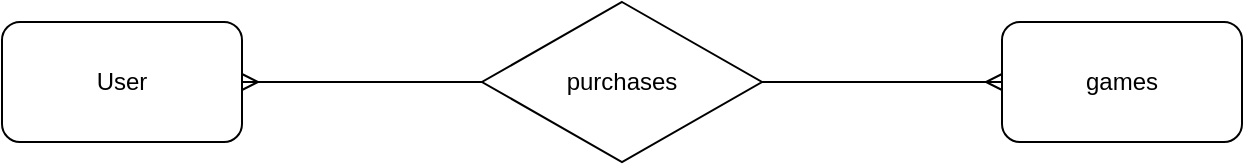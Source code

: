 <mxfile version="15.7.3" type="device" pages="2"><diagram id="tiFy_xkwYs7ltw781K4D" name="Page-1"><mxGraphModel dx="1422" dy="857" grid="1" gridSize="10" guides="1" tooltips="1" connect="1" arrows="1" fold="1" page="1" pageScale="1" pageWidth="827" pageHeight="1169" math="0" shadow="0"><root><mxCell id="0"/><mxCell id="1" parent="0"/><mxCell id="f8VVGda9V9JfTBERtkys-1" value="User" style="rounded=1;whiteSpace=wrap;html=1;" vertex="1" parent="1"><mxGeometry x="80" y="370" width="120" height="60" as="geometry"/></mxCell><mxCell id="f8VVGda9V9JfTBERtkys-2" value="purchases" style="rhombus;whiteSpace=wrap;html=1;" vertex="1" parent="1"><mxGeometry x="320" y="360" width="140" height="80" as="geometry"/></mxCell><mxCell id="f8VVGda9V9JfTBERtkys-4" value="games" style="rounded=1;whiteSpace=wrap;html=1;" vertex="1" parent="1"><mxGeometry x="580" y="370" width="120" height="60" as="geometry"/></mxCell><mxCell id="f8VVGda9V9JfTBERtkys-5" value="" style="endArrow=none;html=1;rounded=0;entryX=1;entryY=0.5;entryDx=0;entryDy=0;exitX=0;exitY=0.5;exitDx=0;exitDy=0;endFill=0;startArrow=ERmany;startFill=0;" edge="1" parent="1" source="f8VVGda9V9JfTBERtkys-4" target="f8VVGda9V9JfTBERtkys-2"><mxGeometry width="50" height="50" relative="1" as="geometry"><mxPoint x="390" y="460" as="sourcePoint"/><mxPoint x="440" y="410" as="targetPoint"/></mxGeometry></mxCell><mxCell id="f8VVGda9V9JfTBERtkys-6" value="" style="endArrow=none;html=1;rounded=0;entryX=0;entryY=0.5;entryDx=0;entryDy=0;exitX=1;exitY=0.5;exitDx=0;exitDy=0;startArrow=ERmany;startFill=0;" edge="1" parent="1" source="f8VVGda9V9JfTBERtkys-1" target="f8VVGda9V9JfTBERtkys-2"><mxGeometry width="50" height="50" relative="1" as="geometry"><mxPoint x="390" y="460" as="sourcePoint"/><mxPoint x="440" y="410" as="targetPoint"/></mxGeometry></mxCell></root></mxGraphModel></diagram><diagram id="5TSz0t7YdxNNNm9iHHCS" name="Page-2"><mxGraphModel dx="1469" dy="857" grid="1" gridSize="10" guides="1" tooltips="1" connect="1" arrows="1" fold="1" page="1" pageScale="1" pageWidth="827" pageHeight="1169" math="0" shadow="0"><root><mxCell id="9Cg8tg2q8edbaArrH_cd-0"/><mxCell id="9Cg8tg2q8edbaArrH_cd-1" parent="9Cg8tg2q8edbaArrH_cd-0"/><mxCell id="9Cg8tg2q8edbaArrH_cd-7" value="game" style="shape=table;startSize=30;container=1;collapsible=0;childLayout=tableLayout;fixedRows=1;rowLines=0;fontStyle=1;align=center;pointerEvents=1;" vertex="1" parent="9Cg8tg2q8edbaArrH_cd-1"><mxGeometry x="300" y="320" width="180" height="300" as="geometry"/></mxCell><mxCell id="9Cg8tg2q8edbaArrH_cd-8" value="" style="shape=partialRectangle;html=1;whiteSpace=wrap;collapsible=0;dropTarget=0;pointerEvents=1;fillColor=none;top=0;left=0;bottom=1;right=0;points=[[0,0.5],[1,0.5]];portConstraint=eastwest;align=left;" vertex="1" parent="9Cg8tg2q8edbaArrH_cd-7"><mxGeometry y="30" width="180" height="30" as="geometry"/></mxCell><mxCell id="9Cg8tg2q8edbaArrH_cd-9" value="PK" style="shape=partialRectangle;html=1;whiteSpace=wrap;connectable=0;fillColor=none;top=0;left=0;bottom=0;right=0;overflow=hidden;pointerEvents=1;align=left;" vertex="1" parent="9Cg8tg2q8edbaArrH_cd-8"><mxGeometry width="40" height="30" as="geometry"><mxRectangle width="40" height="30" as="alternateBounds"/></mxGeometry></mxCell><mxCell id="9Cg8tg2q8edbaArrH_cd-10" value="id&lt;span style=&quot;white-space: pre&quot;&gt;&#9;&lt;/span&gt;&lt;span style=&quot;white-space: pre&quot;&gt;&#9;&lt;/span&gt;&lt;span style=&quot;white-space: pre&quot;&gt;&#9;&lt;/span&gt;&lt;span style=&quot;white-space: pre&quot;&gt;&#9;&lt;/span&gt;&lt;span style=&quot;white-space: pre&quot;&gt;&#9;&lt;/span&gt;&lt;span style=&quot;white-space: pre&quot;&gt;&#9;&lt;/span&gt;&lt;span style=&quot;white-space: pre&quot;&gt;&#9;&lt;/span&gt;" style="shape=partialRectangle;html=1;whiteSpace=wrap;connectable=0;fillColor=none;top=0;left=0;bottom=0;right=0;align=left;spacingLeft=6;overflow=hidden;pointerEvents=1;" vertex="1" parent="9Cg8tg2q8edbaArrH_cd-8"><mxGeometry x="40" width="140" height="30" as="geometry"><mxRectangle width="140" height="30" as="alternateBounds"/></mxGeometry></mxCell><mxCell id="9Cg8tg2q8edbaArrH_cd-11" value="" style="shape=partialRectangle;html=1;whiteSpace=wrap;collapsible=0;dropTarget=0;pointerEvents=1;fillColor=none;top=0;left=0;bottom=0;right=0;points=[[0,0.5],[1,0.5]];portConstraint=eastwest;align=left;" vertex="1" parent="9Cg8tg2q8edbaArrH_cd-7"><mxGeometry y="60" width="180" height="30" as="geometry"/></mxCell><mxCell id="9Cg8tg2q8edbaArrH_cd-12" value="" style="shape=partialRectangle;html=1;whiteSpace=wrap;connectable=0;fillColor=none;top=0;left=0;bottom=0;right=0;overflow=hidden;pointerEvents=1;align=left;" vertex="1" parent="9Cg8tg2q8edbaArrH_cd-11"><mxGeometry width="40" height="30" as="geometry"><mxRectangle width="40" height="30" as="alternateBounds"/></mxGeometry></mxCell><mxCell id="9Cg8tg2q8edbaArrH_cd-13" value="title" style="shape=partialRectangle;html=1;whiteSpace=wrap;connectable=0;fillColor=none;top=0;left=0;bottom=0;right=0;align=left;spacingLeft=6;overflow=hidden;pointerEvents=1;" vertex="1" parent="9Cg8tg2q8edbaArrH_cd-11"><mxGeometry x="40" width="140" height="30" as="geometry"><mxRectangle width="140" height="30" as="alternateBounds"/></mxGeometry></mxCell><mxCell id="9Cg8tg2q8edbaArrH_cd-14" value="" style="shape=partialRectangle;html=1;whiteSpace=wrap;collapsible=0;dropTarget=0;pointerEvents=1;fillColor=none;top=0;left=0;bottom=0;right=0;points=[[0,0.5],[1,0.5]];portConstraint=eastwest;align=left;" vertex="1" parent="9Cg8tg2q8edbaArrH_cd-7"><mxGeometry y="90" width="180" height="30" as="geometry"/></mxCell><mxCell id="9Cg8tg2q8edbaArrH_cd-15" value="" style="shape=partialRectangle;html=1;whiteSpace=wrap;connectable=0;fillColor=none;top=0;left=0;bottom=0;right=0;overflow=hidden;pointerEvents=1;align=left;" vertex="1" parent="9Cg8tg2q8edbaArrH_cd-14"><mxGeometry width="40" height="30" as="geometry"><mxRectangle width="40" height="30" as="alternateBounds"/></mxGeometry></mxCell><mxCell id="9Cg8tg2q8edbaArrH_cd-16" value="our_price" style="shape=partialRectangle;html=1;whiteSpace=wrap;connectable=0;fillColor=none;top=0;left=0;bottom=0;right=0;align=left;spacingLeft=6;overflow=hidden;pointerEvents=1;" vertex="1" parent="9Cg8tg2q8edbaArrH_cd-14"><mxGeometry x="40" width="140" height="30" as="geometry"><mxRectangle width="140" height="30" as="alternateBounds"/></mxGeometry></mxCell><mxCell id="9Cg8tg2q8edbaArrH_cd-19" style="shape=partialRectangle;html=1;whiteSpace=wrap;collapsible=0;dropTarget=0;pointerEvents=1;fillColor=none;top=0;left=0;bottom=0;right=0;points=[[0,0.5],[1,0.5]];portConstraint=eastwest;align=left;" vertex="1" parent="9Cg8tg2q8edbaArrH_cd-7"><mxGeometry y="120" width="180" height="30" as="geometry"/></mxCell><mxCell id="9Cg8tg2q8edbaArrH_cd-20" style="shape=partialRectangle;html=1;whiteSpace=wrap;connectable=0;fillColor=none;top=0;left=0;bottom=0;right=0;overflow=hidden;pointerEvents=1;align=left;" vertex="1" parent="9Cg8tg2q8edbaArrH_cd-19"><mxGeometry width="40" height="30" as="geometry"><mxRectangle width="40" height="30" as="alternateBounds"/></mxGeometry></mxCell><mxCell id="9Cg8tg2q8edbaArrH_cd-21" value="user_review" style="shape=partialRectangle;html=1;whiteSpace=wrap;connectable=0;fillColor=none;top=0;left=0;bottom=0;right=0;align=left;spacingLeft=6;overflow=hidden;pointerEvents=1;" vertex="1" parent="9Cg8tg2q8edbaArrH_cd-19"><mxGeometry x="40" width="140" height="30" as="geometry"><mxRectangle width="140" height="30" as="alternateBounds"/></mxGeometry></mxCell><mxCell id="9Cg8tg2q8edbaArrH_cd-22" style="shape=partialRectangle;html=1;whiteSpace=wrap;collapsible=0;dropTarget=0;pointerEvents=1;fillColor=none;top=0;left=0;bottom=0;right=0;points=[[0,0.5],[1,0.5]];portConstraint=eastwest;align=left;" vertex="1" parent="9Cg8tg2q8edbaArrH_cd-7"><mxGeometry y="150" width="180" height="30" as="geometry"/></mxCell><mxCell id="9Cg8tg2q8edbaArrH_cd-23" style="shape=partialRectangle;html=1;whiteSpace=wrap;connectable=0;fillColor=none;top=0;left=0;bottom=0;right=0;overflow=hidden;pointerEvents=1;align=left;" vertex="1" parent="9Cg8tg2q8edbaArrH_cd-22"><mxGeometry width="40" height="30" as="geometry"><mxRectangle width="40" height="30" as="alternateBounds"/></mxGeometry></mxCell><mxCell id="9Cg8tg2q8edbaArrH_cd-24" value="critic_review" style="shape=partialRectangle;html=1;whiteSpace=wrap;connectable=0;fillColor=none;top=0;left=0;bottom=0;right=0;align=left;spacingLeft=6;overflow=hidden;pointerEvents=1;" vertex="1" parent="9Cg8tg2q8edbaArrH_cd-22"><mxGeometry x="40" width="140" height="30" as="geometry"><mxRectangle width="140" height="30" as="alternateBounds"/></mxGeometry></mxCell><mxCell id="9Cg8tg2q8edbaArrH_cd-31" style="shape=partialRectangle;html=1;whiteSpace=wrap;collapsible=0;dropTarget=0;pointerEvents=1;fillColor=none;top=0;left=0;bottom=0;right=0;points=[[0,0.5],[1,0.5]];portConstraint=eastwest;align=left;" vertex="1" parent="9Cg8tg2q8edbaArrH_cd-7"><mxGeometry y="180" width="180" height="30" as="geometry"/></mxCell><mxCell id="9Cg8tg2q8edbaArrH_cd-32" value="FK" style="shape=partialRectangle;html=1;whiteSpace=wrap;connectable=0;fillColor=none;top=0;left=0;bottom=0;right=0;overflow=hidden;pointerEvents=1;align=left;" vertex="1" parent="9Cg8tg2q8edbaArrH_cd-31"><mxGeometry width="40" height="30" as="geometry"><mxRectangle width="40" height="30" as="alternateBounds"/></mxGeometry></mxCell><mxCell id="9Cg8tg2q8edbaArrH_cd-33" value="genre_id" style="shape=partialRectangle;html=1;whiteSpace=wrap;connectable=0;fillColor=none;top=0;left=0;bottom=0;right=0;align=left;spacingLeft=6;overflow=hidden;pointerEvents=1;" vertex="1" parent="9Cg8tg2q8edbaArrH_cd-31"><mxGeometry x="40" width="140" height="30" as="geometry"><mxRectangle width="140" height="30" as="alternateBounds"/></mxGeometry></mxCell><mxCell id="9Cg8tg2q8edbaArrH_cd-28" style="shape=partialRectangle;html=1;whiteSpace=wrap;collapsible=0;dropTarget=0;pointerEvents=1;fillColor=none;top=0;left=0;bottom=0;right=0;points=[[0,0.5],[1,0.5]];portConstraint=eastwest;align=left;" vertex="1" parent="9Cg8tg2q8edbaArrH_cd-7"><mxGeometry y="210" width="180" height="30" as="geometry"/></mxCell><mxCell id="9Cg8tg2q8edbaArrH_cd-29" value="FK" style="shape=partialRectangle;html=1;whiteSpace=wrap;connectable=0;fillColor=none;top=0;left=0;bottom=0;right=0;overflow=hidden;pointerEvents=1;align=left;" vertex="1" parent="9Cg8tg2q8edbaArrH_cd-28"><mxGeometry width="40" height="30" as="geometry"><mxRectangle width="40" height="30" as="alternateBounds"/></mxGeometry></mxCell><mxCell id="9Cg8tg2q8edbaArrH_cd-30" value="platform_id" style="shape=partialRectangle;html=1;whiteSpace=wrap;connectable=0;fillColor=none;top=0;left=0;bottom=0;right=0;align=left;spacingLeft=6;overflow=hidden;pointerEvents=1;" vertex="1" parent="9Cg8tg2q8edbaArrH_cd-28"><mxGeometry x="40" width="140" height="30" as="geometry"><mxRectangle width="140" height="30" as="alternateBounds"/></mxGeometry></mxCell><mxCell id="9Cg8tg2q8edbaArrH_cd-25" style="shape=partialRectangle;html=1;whiteSpace=wrap;collapsible=0;dropTarget=0;pointerEvents=1;fillColor=none;top=0;left=0;bottom=0;right=0;points=[[0,0.5],[1,0.5]];portConstraint=eastwest;align=left;" vertex="1" parent="9Cg8tg2q8edbaArrH_cd-7"><mxGeometry y="240" width="180" height="30" as="geometry"/></mxCell><mxCell id="9Cg8tg2q8edbaArrH_cd-26" value="FK" style="shape=partialRectangle;html=1;whiteSpace=wrap;connectable=0;fillColor=none;top=0;left=0;bottom=0;right=0;overflow=hidden;pointerEvents=1;align=left;" vertex="1" parent="9Cg8tg2q8edbaArrH_cd-25"><mxGeometry width="40" height="30" as="geometry"><mxRectangle width="40" height="30" as="alternateBounds"/></mxGeometry></mxCell><mxCell id="9Cg8tg2q8edbaArrH_cd-27" value="developer_id" style="shape=partialRectangle;html=1;whiteSpace=wrap;connectable=0;fillColor=none;top=0;left=0;bottom=0;right=0;align=left;spacingLeft=6;overflow=hidden;pointerEvents=1;" vertex="1" parent="9Cg8tg2q8edbaArrH_cd-25"><mxGeometry x="40" width="140" height="30" as="geometry"><mxRectangle width="140" height="30" as="alternateBounds"/></mxGeometry></mxCell><mxCell id="9Cg8tg2q8edbaArrH_cd-34" value="genres" style="shape=table;startSize=30;container=1;collapsible=0;childLayout=tableLayout;fixedRows=1;rowLines=0;fontStyle=1;align=center;pointerEvents=1;" vertex="1" parent="9Cg8tg2q8edbaArrH_cd-1"><mxGeometry x="20" y="320" width="180" height="90" as="geometry"/></mxCell><mxCell id="9Cg8tg2q8edbaArrH_cd-35" value="" style="shape=partialRectangle;html=1;whiteSpace=wrap;collapsible=0;dropTarget=0;pointerEvents=1;fillColor=none;top=0;left=0;bottom=1;right=0;points=[[0,0.5],[1,0.5]];portConstraint=eastwest;align=left;" vertex="1" parent="9Cg8tg2q8edbaArrH_cd-34"><mxGeometry y="30" width="180" height="30" as="geometry"/></mxCell><mxCell id="9Cg8tg2q8edbaArrH_cd-36" value="PK" style="shape=partialRectangle;html=1;whiteSpace=wrap;connectable=0;fillColor=none;top=0;left=0;bottom=0;right=0;overflow=hidden;pointerEvents=1;align=left;" vertex="1" parent="9Cg8tg2q8edbaArrH_cd-35"><mxGeometry width="40" height="30" as="geometry"><mxRectangle width="40" height="30" as="alternateBounds"/></mxGeometry></mxCell><mxCell id="9Cg8tg2q8edbaArrH_cd-37" value="id" style="shape=partialRectangle;html=1;whiteSpace=wrap;connectable=0;fillColor=none;top=0;left=0;bottom=0;right=0;align=left;spacingLeft=6;overflow=hidden;pointerEvents=1;" vertex="1" parent="9Cg8tg2q8edbaArrH_cd-35"><mxGeometry x="40" width="140" height="30" as="geometry"><mxRectangle width="140" height="30" as="alternateBounds"/></mxGeometry></mxCell><mxCell id="9Cg8tg2q8edbaArrH_cd-38" value="" style="shape=partialRectangle;html=1;whiteSpace=wrap;collapsible=0;dropTarget=0;pointerEvents=1;fillColor=none;top=0;left=0;bottom=0;right=0;points=[[0,0.5],[1,0.5]];portConstraint=eastwest;align=left;" vertex="1" parent="9Cg8tg2q8edbaArrH_cd-34"><mxGeometry y="60" width="180" height="30" as="geometry"/></mxCell><mxCell id="9Cg8tg2q8edbaArrH_cd-39" value="" style="shape=partialRectangle;html=1;whiteSpace=wrap;connectable=0;fillColor=none;top=0;left=0;bottom=0;right=0;overflow=hidden;pointerEvents=1;align=left;" vertex="1" parent="9Cg8tg2q8edbaArrH_cd-38"><mxGeometry width="40" height="30" as="geometry"><mxRectangle width="40" height="30" as="alternateBounds"/></mxGeometry></mxCell><mxCell id="9Cg8tg2q8edbaArrH_cd-40" value="genre_name" style="shape=partialRectangle;html=1;whiteSpace=wrap;connectable=0;fillColor=none;top=0;left=0;bottom=0;right=0;align=left;spacingLeft=6;overflow=hidden;pointerEvents=1;" vertex="1" parent="9Cg8tg2q8edbaArrH_cd-38"><mxGeometry x="40" width="140" height="30" as="geometry"><mxRectangle width="140" height="30" as="alternateBounds"/></mxGeometry></mxCell><mxCell id="9Cg8tg2q8edbaArrH_cd-45" value="platforms" style="shape=table;startSize=30;container=1;collapsible=0;childLayout=tableLayout;fixedRows=1;rowLines=0;fontStyle=1;align=center;pointerEvents=1;" vertex="1" parent="9Cg8tg2q8edbaArrH_cd-1"><mxGeometry x="30" y="550" width="180" height="90" as="geometry"/></mxCell><mxCell id="9Cg8tg2q8edbaArrH_cd-46" value="" style="shape=partialRectangle;html=1;whiteSpace=wrap;collapsible=0;dropTarget=0;pointerEvents=1;fillColor=none;top=0;left=0;bottom=1;right=0;points=[[0,0.5],[1,0.5]];portConstraint=eastwest;align=left;" vertex="1" parent="9Cg8tg2q8edbaArrH_cd-45"><mxGeometry y="30" width="180" height="30" as="geometry"/></mxCell><mxCell id="9Cg8tg2q8edbaArrH_cd-47" value="PK" style="shape=partialRectangle;html=1;whiteSpace=wrap;connectable=0;fillColor=none;top=0;left=0;bottom=0;right=0;overflow=hidden;pointerEvents=1;align=left;" vertex="1" parent="9Cg8tg2q8edbaArrH_cd-46"><mxGeometry width="40" height="30" as="geometry"><mxRectangle width="40" height="30" as="alternateBounds"/></mxGeometry></mxCell><mxCell id="9Cg8tg2q8edbaArrH_cd-48" value="id" style="shape=partialRectangle;html=1;whiteSpace=wrap;connectable=0;fillColor=none;top=0;left=0;bottom=0;right=0;align=left;spacingLeft=6;overflow=hidden;pointerEvents=1;" vertex="1" parent="9Cg8tg2q8edbaArrH_cd-46"><mxGeometry x="40" width="140" height="30" as="geometry"><mxRectangle width="140" height="30" as="alternateBounds"/></mxGeometry></mxCell><mxCell id="9Cg8tg2q8edbaArrH_cd-49" value="" style="shape=partialRectangle;html=1;whiteSpace=wrap;collapsible=0;dropTarget=0;pointerEvents=1;fillColor=none;top=0;left=0;bottom=0;right=0;points=[[0,0.5],[1,0.5]];portConstraint=eastwest;align=left;" vertex="1" parent="9Cg8tg2q8edbaArrH_cd-45"><mxGeometry y="60" width="180" height="30" as="geometry"/></mxCell><mxCell id="9Cg8tg2q8edbaArrH_cd-50" value="" style="shape=partialRectangle;html=1;whiteSpace=wrap;connectable=0;fillColor=none;top=0;left=0;bottom=0;right=0;overflow=hidden;pointerEvents=1;align=left;" vertex="1" parent="9Cg8tg2q8edbaArrH_cd-49"><mxGeometry width="40" height="30" as="geometry"><mxRectangle width="40" height="30" as="alternateBounds"/></mxGeometry></mxCell><mxCell id="9Cg8tg2q8edbaArrH_cd-51" value="platform_name" style="shape=partialRectangle;html=1;whiteSpace=wrap;connectable=0;fillColor=none;top=0;left=0;bottom=0;right=0;align=left;spacingLeft=6;overflow=hidden;pointerEvents=1;" vertex="1" parent="9Cg8tg2q8edbaArrH_cd-49"><mxGeometry x="40" width="140" height="30" as="geometry"><mxRectangle width="140" height="30" as="alternateBounds"/></mxGeometry></mxCell><mxCell id="9Cg8tg2q8edbaArrH_cd-56" value="game_developer" style="shape=table;startSize=30;container=1;collapsible=0;childLayout=tableLayout;fixedRows=1;rowLines=0;fontStyle=1;align=center;pointerEvents=1;" vertex="1" parent="9Cg8tg2q8edbaArrH_cd-1"><mxGeometry x="560" y="320" width="180" height="120" as="geometry"/></mxCell><mxCell id="9Cg8tg2q8edbaArrH_cd-57" value="" style="shape=partialRectangle;html=1;whiteSpace=wrap;collapsible=0;dropTarget=0;pointerEvents=1;fillColor=none;top=0;left=0;bottom=1;right=0;points=[[0,0.5],[1,0.5]];portConstraint=eastwest;align=left;" vertex="1" parent="9Cg8tg2q8edbaArrH_cd-56"><mxGeometry y="30" width="180" height="30" as="geometry"/></mxCell><mxCell id="9Cg8tg2q8edbaArrH_cd-58" value="PK" style="shape=partialRectangle;html=1;whiteSpace=wrap;connectable=0;fillColor=none;top=0;left=0;bottom=0;right=0;overflow=hidden;pointerEvents=1;align=left;" vertex="1" parent="9Cg8tg2q8edbaArrH_cd-57"><mxGeometry width="40" height="30" as="geometry"><mxRectangle width="40" height="30" as="alternateBounds"/></mxGeometry></mxCell><mxCell id="9Cg8tg2q8edbaArrH_cd-59" value="id" style="shape=partialRectangle;html=1;whiteSpace=wrap;connectable=0;fillColor=none;top=0;left=0;bottom=0;right=0;align=left;spacingLeft=6;overflow=hidden;pointerEvents=1;" vertex="1" parent="9Cg8tg2q8edbaArrH_cd-57"><mxGeometry x="40" width="140" height="30" as="geometry"><mxRectangle width="140" height="30" as="alternateBounds"/></mxGeometry></mxCell><mxCell id="9Cg8tg2q8edbaArrH_cd-60" value="" style="shape=partialRectangle;html=1;whiteSpace=wrap;collapsible=0;dropTarget=0;pointerEvents=1;fillColor=none;top=0;left=0;bottom=0;right=0;points=[[0,0.5],[1,0.5]];portConstraint=eastwest;align=left;" vertex="1" parent="9Cg8tg2q8edbaArrH_cd-56"><mxGeometry y="60" width="180" height="30" as="geometry"/></mxCell><mxCell id="9Cg8tg2q8edbaArrH_cd-61" value="FK" style="shape=partialRectangle;html=1;whiteSpace=wrap;connectable=0;fillColor=none;top=0;left=0;bottom=0;right=0;overflow=hidden;pointerEvents=1;align=left;" vertex="1" parent="9Cg8tg2q8edbaArrH_cd-60"><mxGeometry width="40" height="30" as="geometry"><mxRectangle width="40" height="30" as="alternateBounds"/></mxGeometry></mxCell><mxCell id="9Cg8tg2q8edbaArrH_cd-62" value="game_id" style="shape=partialRectangle;html=1;whiteSpace=wrap;connectable=0;fillColor=none;top=0;left=0;bottom=0;right=0;align=left;spacingLeft=6;overflow=hidden;pointerEvents=1;" vertex="1" parent="9Cg8tg2q8edbaArrH_cd-60"><mxGeometry x="40" width="140" height="30" as="geometry"><mxRectangle width="140" height="30" as="alternateBounds"/></mxGeometry></mxCell><mxCell id="9Cg8tg2q8edbaArrH_cd-63" value="" style="shape=partialRectangle;html=1;whiteSpace=wrap;collapsible=0;dropTarget=0;pointerEvents=1;fillColor=none;top=0;left=0;bottom=0;right=0;points=[[0,0.5],[1,0.5]];portConstraint=eastwest;align=left;" vertex="1" parent="9Cg8tg2q8edbaArrH_cd-56"><mxGeometry y="90" width="180" height="30" as="geometry"/></mxCell><mxCell id="9Cg8tg2q8edbaArrH_cd-64" value="FK" style="shape=partialRectangle;html=1;whiteSpace=wrap;connectable=0;fillColor=none;top=0;left=0;bottom=0;right=0;overflow=hidden;pointerEvents=1;align=left;" vertex="1" parent="9Cg8tg2q8edbaArrH_cd-63"><mxGeometry width="40" height="30" as="geometry"><mxRectangle width="40" height="30" as="alternateBounds"/></mxGeometry></mxCell><mxCell id="9Cg8tg2q8edbaArrH_cd-65" value="developer_id" style="shape=partialRectangle;html=1;whiteSpace=wrap;connectable=0;fillColor=none;top=0;left=0;bottom=0;right=0;align=left;spacingLeft=6;overflow=hidden;pointerEvents=1;" vertex="1" parent="9Cg8tg2q8edbaArrH_cd-63"><mxGeometry x="40" width="140" height="30" as="geometry"><mxRectangle width="140" height="30" as="alternateBounds"/></mxGeometry></mxCell><mxCell id="9Cg8tg2q8edbaArrH_cd-75" value="user" style="shape=table;startSize=30;container=1;collapsible=0;childLayout=tableLayout;fixedRows=1;rowLines=0;fontStyle=1;align=center;pointerEvents=1;" vertex="1" parent="9Cg8tg2q8edbaArrH_cd-1"><mxGeometry x="140" y="40" width="180" height="180" as="geometry"/></mxCell><mxCell id="9Cg8tg2q8edbaArrH_cd-76" value="" style="shape=partialRectangle;html=1;whiteSpace=wrap;collapsible=0;dropTarget=0;pointerEvents=1;fillColor=none;top=0;left=0;bottom=1;right=0;points=[[0,0.5],[1,0.5]];portConstraint=eastwest;align=left;" vertex="1" parent="9Cg8tg2q8edbaArrH_cd-75"><mxGeometry y="30" width="180" height="30" as="geometry"/></mxCell><mxCell id="9Cg8tg2q8edbaArrH_cd-77" value="PK" style="shape=partialRectangle;html=1;whiteSpace=wrap;connectable=0;fillColor=none;top=0;left=0;bottom=0;right=0;overflow=hidden;pointerEvents=1;align=left;" vertex="1" parent="9Cg8tg2q8edbaArrH_cd-76"><mxGeometry width="40" height="30" as="geometry"><mxRectangle width="40" height="30" as="alternateBounds"/></mxGeometry></mxCell><mxCell id="9Cg8tg2q8edbaArrH_cd-78" value="id" style="shape=partialRectangle;html=1;whiteSpace=wrap;connectable=0;fillColor=none;top=0;left=0;bottom=0;right=0;align=left;spacingLeft=6;overflow=hidden;pointerEvents=1;" vertex="1" parent="9Cg8tg2q8edbaArrH_cd-76"><mxGeometry x="40" width="140" height="30" as="geometry"><mxRectangle width="140" height="30" as="alternateBounds"/></mxGeometry></mxCell><mxCell id="9Cg8tg2q8edbaArrH_cd-79" value="" style="shape=partialRectangle;html=1;whiteSpace=wrap;collapsible=0;dropTarget=0;pointerEvents=1;fillColor=none;top=0;left=0;bottom=0;right=0;points=[[0,0.5],[1,0.5]];portConstraint=eastwest;align=left;" vertex="1" parent="9Cg8tg2q8edbaArrH_cd-75"><mxGeometry y="60" width="180" height="30" as="geometry"/></mxCell><mxCell id="9Cg8tg2q8edbaArrH_cd-80" value="" style="shape=partialRectangle;html=1;whiteSpace=wrap;connectable=0;fillColor=none;top=0;left=0;bottom=0;right=0;overflow=hidden;pointerEvents=1;align=left;" vertex="1" parent="9Cg8tg2q8edbaArrH_cd-79"><mxGeometry width="40" height="30" as="geometry"><mxRectangle width="40" height="30" as="alternateBounds"/></mxGeometry></mxCell><mxCell id="9Cg8tg2q8edbaArrH_cd-81" value="name" style="shape=partialRectangle;html=1;whiteSpace=wrap;connectable=0;fillColor=none;top=0;left=0;bottom=0;right=0;align=left;spacingLeft=6;overflow=hidden;pointerEvents=1;" vertex="1" parent="9Cg8tg2q8edbaArrH_cd-79"><mxGeometry x="40" width="140" height="30" as="geometry"><mxRectangle width="140" height="30" as="alternateBounds"/></mxGeometry></mxCell><mxCell id="9Cg8tg2q8edbaArrH_cd-82" value="" style="shape=partialRectangle;html=1;whiteSpace=wrap;collapsible=0;dropTarget=0;pointerEvents=1;fillColor=none;top=0;left=0;bottom=0;right=0;points=[[0,0.5],[1,0.5]];portConstraint=eastwest;align=left;" vertex="1" parent="9Cg8tg2q8edbaArrH_cd-75"><mxGeometry y="90" width="180" height="30" as="geometry"/></mxCell><mxCell id="9Cg8tg2q8edbaArrH_cd-83" value="" style="shape=partialRectangle;html=1;whiteSpace=wrap;connectable=0;fillColor=none;top=0;left=0;bottom=0;right=0;overflow=hidden;pointerEvents=1;align=left;" vertex="1" parent="9Cg8tg2q8edbaArrH_cd-82"><mxGeometry width="40" height="30" as="geometry"><mxRectangle width="40" height="30" as="alternateBounds"/></mxGeometry></mxCell><mxCell id="9Cg8tg2q8edbaArrH_cd-84" value="email" style="shape=partialRectangle;html=1;whiteSpace=wrap;connectable=0;fillColor=none;top=0;left=0;bottom=0;right=0;align=left;spacingLeft=6;overflow=hidden;pointerEvents=1;" vertex="1" parent="9Cg8tg2q8edbaArrH_cd-82"><mxGeometry x="40" width="140" height="30" as="geometry"><mxRectangle width="140" height="30" as="alternateBounds"/></mxGeometry></mxCell><mxCell id="9Cg8tg2q8edbaArrH_cd-85" style="shape=partialRectangle;html=1;whiteSpace=wrap;collapsible=0;dropTarget=0;pointerEvents=1;fillColor=none;top=0;left=0;bottom=0;right=0;points=[[0,0.5],[1,0.5]];portConstraint=eastwest;align=left;" vertex="1" parent="9Cg8tg2q8edbaArrH_cd-75"><mxGeometry y="120" width="180" height="30" as="geometry"/></mxCell><mxCell id="9Cg8tg2q8edbaArrH_cd-86" style="shape=partialRectangle;html=1;whiteSpace=wrap;connectable=0;fillColor=none;top=0;left=0;bottom=0;right=0;overflow=hidden;pointerEvents=1;align=left;" vertex="1" parent="9Cg8tg2q8edbaArrH_cd-85"><mxGeometry width="40" height="30" as="geometry"><mxRectangle width="40" height="30" as="alternateBounds"/></mxGeometry></mxCell><mxCell id="9Cg8tg2q8edbaArrH_cd-87" value="phone" style="shape=partialRectangle;html=1;whiteSpace=wrap;connectable=0;fillColor=none;top=0;left=0;bottom=0;right=0;align=left;spacingLeft=6;overflow=hidden;pointerEvents=1;" vertex="1" parent="9Cg8tg2q8edbaArrH_cd-85"><mxGeometry x="40" width="140" height="30" as="geometry"><mxRectangle width="140" height="30" as="alternateBounds"/></mxGeometry></mxCell><mxCell id="9Cg8tg2q8edbaArrH_cd-88" style="shape=partialRectangle;html=1;whiteSpace=wrap;collapsible=0;dropTarget=0;pointerEvents=1;fillColor=none;top=0;left=0;bottom=0;right=0;points=[[0,0.5],[1,0.5]];portConstraint=eastwest;align=left;" vertex="1" parent="9Cg8tg2q8edbaArrH_cd-75"><mxGeometry y="150" width="180" height="30" as="geometry"/></mxCell><mxCell id="9Cg8tg2q8edbaArrH_cd-89" value="FK" style="shape=partialRectangle;html=1;whiteSpace=wrap;connectable=0;fillColor=none;top=0;left=0;bottom=0;right=0;overflow=hidden;pointerEvents=1;align=left;" vertex="1" parent="9Cg8tg2q8edbaArrH_cd-88"><mxGeometry width="40" height="30" as="geometry"><mxRectangle width="40" height="30" as="alternateBounds"/></mxGeometry></mxCell><mxCell id="9Cg8tg2q8edbaArrH_cd-90" value="role_id" style="shape=partialRectangle;html=1;whiteSpace=wrap;connectable=0;fillColor=none;top=0;left=0;bottom=0;right=0;align=left;spacingLeft=6;overflow=hidden;pointerEvents=1;" vertex="1" parent="9Cg8tg2q8edbaArrH_cd-88"><mxGeometry x="40" width="140" height="30" as="geometry"><mxRectangle width="140" height="30" as="alternateBounds"/></mxGeometry></mxCell><mxCell id="9Cg8tg2q8edbaArrH_cd-107" value="roles" style="shape=table;startSize=30;container=1;collapsible=0;childLayout=tableLayout;fixedRows=1;rowLines=0;fontStyle=1;align=center;pointerEvents=1;" vertex="1" parent="9Cg8tg2q8edbaArrH_cd-1"><mxGeometry x="440" y="40" width="180" height="90" as="geometry"/></mxCell><mxCell id="9Cg8tg2q8edbaArrH_cd-108" value="" style="shape=partialRectangle;html=1;whiteSpace=wrap;collapsible=0;dropTarget=0;pointerEvents=1;fillColor=none;top=0;left=0;bottom=1;right=0;points=[[0,0.5],[1,0.5]];portConstraint=eastwest;align=left;" vertex="1" parent="9Cg8tg2q8edbaArrH_cd-107"><mxGeometry y="30" width="180" height="30" as="geometry"/></mxCell><mxCell id="9Cg8tg2q8edbaArrH_cd-109" value="PK" style="shape=partialRectangle;html=1;whiteSpace=wrap;connectable=0;fillColor=none;top=0;left=0;bottom=0;right=0;overflow=hidden;pointerEvents=1;align=left;" vertex="1" parent="9Cg8tg2q8edbaArrH_cd-108"><mxGeometry width="40" height="30" as="geometry"><mxRectangle width="40" height="30" as="alternateBounds"/></mxGeometry></mxCell><mxCell id="9Cg8tg2q8edbaArrH_cd-110" value="id" style="shape=partialRectangle;html=1;whiteSpace=wrap;connectable=0;fillColor=none;top=0;left=0;bottom=0;right=0;align=left;spacingLeft=6;overflow=hidden;pointerEvents=1;" vertex="1" parent="9Cg8tg2q8edbaArrH_cd-108"><mxGeometry x="40" width="140" height="30" as="geometry"><mxRectangle width="140" height="30" as="alternateBounds"/></mxGeometry></mxCell><mxCell id="9Cg8tg2q8edbaArrH_cd-111" value="" style="shape=partialRectangle;html=1;whiteSpace=wrap;collapsible=0;dropTarget=0;pointerEvents=1;fillColor=none;top=0;left=0;bottom=0;right=0;points=[[0,0.5],[1,0.5]];portConstraint=eastwest;align=left;" vertex="1" parent="9Cg8tg2q8edbaArrH_cd-107"><mxGeometry y="60" width="180" height="30" as="geometry"/></mxCell><mxCell id="9Cg8tg2q8edbaArrH_cd-112" value="FK" style="shape=partialRectangle;html=1;whiteSpace=wrap;connectable=0;fillColor=none;top=0;left=0;bottom=0;right=0;overflow=hidden;pointerEvents=1;align=left;" vertex="1" parent="9Cg8tg2q8edbaArrH_cd-111"><mxGeometry width="40" height="30" as="geometry"><mxRectangle width="40" height="30" as="alternateBounds"/></mxGeometry></mxCell><mxCell id="9Cg8tg2q8edbaArrH_cd-113" value="game_id" style="shape=partialRectangle;html=1;whiteSpace=wrap;connectable=0;fillColor=none;top=0;left=0;bottom=0;right=0;align=left;spacingLeft=6;overflow=hidden;pointerEvents=1;" vertex="1" parent="9Cg8tg2q8edbaArrH_cd-111"><mxGeometry x="40" width="140" height="30" as="geometry"><mxRectangle width="140" height="30" as="alternateBounds"/></mxGeometry></mxCell><mxCell id="9Cg8tg2q8edbaArrH_cd-118" style="edgeStyle=orthogonalEdgeStyle;rounded=0;orthogonalLoop=1;jettySize=auto;html=1;exitX=0;exitY=0.5;exitDx=0;exitDy=0;entryX=1;entryY=0.5;entryDx=0;entryDy=0;startArrow=none;startFill=0;endArrow=ERmany;endFill=0;" edge="1" parent="9Cg8tg2q8edbaArrH_cd-1" source="9Cg8tg2q8edbaArrH_cd-108" target="9Cg8tg2q8edbaArrH_cd-88"><mxGeometry relative="1" as="geometry"/></mxCell><mxCell id="9Cg8tg2q8edbaArrH_cd-119" style="edgeStyle=orthogonalEdgeStyle;rounded=0;orthogonalLoop=1;jettySize=auto;html=1;exitX=1;exitY=0.5;exitDx=0;exitDy=0;entryX=0;entryY=0.5;entryDx=0;entryDy=0;startArrow=none;startFill=0;endArrow=none;endFill=0;" edge="1" parent="9Cg8tg2q8edbaArrH_cd-1" source="9Cg8tg2q8edbaArrH_cd-35" target="9Cg8tg2q8edbaArrH_cd-31"><mxGeometry relative="1" as="geometry"/></mxCell><mxCell id="9Cg8tg2q8edbaArrH_cd-120" style="edgeStyle=orthogonalEdgeStyle;rounded=0;orthogonalLoop=1;jettySize=auto;html=1;exitX=1;exitY=0.5;exitDx=0;exitDy=0;entryX=0;entryY=0.5;entryDx=0;entryDy=0;startArrow=none;startFill=0;endArrow=none;endFill=0;" edge="1" parent="9Cg8tg2q8edbaArrH_cd-1" source="9Cg8tg2q8edbaArrH_cd-46" target="9Cg8tg2q8edbaArrH_cd-28"><mxGeometry relative="1" as="geometry"/></mxCell><mxCell id="9Cg8tg2q8edbaArrH_cd-122" value="developer" style="shape=table;startSize=30;container=1;collapsible=0;childLayout=tableLayout;fixedRows=1;rowLines=0;fontStyle=1;align=center;pointerEvents=1;" vertex="1" parent="9Cg8tg2q8edbaArrH_cd-1"><mxGeometry x="560" y="480" width="180" height="150" as="geometry"/></mxCell><mxCell id="9Cg8tg2q8edbaArrH_cd-123" value="" style="shape=partialRectangle;html=1;whiteSpace=wrap;collapsible=0;dropTarget=0;pointerEvents=1;fillColor=none;top=0;left=0;bottom=1;right=0;points=[[0,0.5],[1,0.5]];portConstraint=eastwest;align=left;" vertex="1" parent="9Cg8tg2q8edbaArrH_cd-122"><mxGeometry y="30" width="180" height="30" as="geometry"/></mxCell><mxCell id="9Cg8tg2q8edbaArrH_cd-124" value="PK" style="shape=partialRectangle;html=1;whiteSpace=wrap;connectable=0;fillColor=none;top=0;left=0;bottom=0;right=0;overflow=hidden;pointerEvents=1;align=left;" vertex="1" parent="9Cg8tg2q8edbaArrH_cd-123"><mxGeometry width="40" height="30" as="geometry"><mxRectangle width="40" height="30" as="alternateBounds"/></mxGeometry></mxCell><mxCell id="9Cg8tg2q8edbaArrH_cd-125" value="id" style="shape=partialRectangle;html=1;whiteSpace=wrap;connectable=0;fillColor=none;top=0;left=0;bottom=0;right=0;align=left;spacingLeft=6;overflow=hidden;pointerEvents=1;" vertex="1" parent="9Cg8tg2q8edbaArrH_cd-123"><mxGeometry x="40" width="140" height="30" as="geometry"><mxRectangle width="140" height="30" as="alternateBounds"/></mxGeometry></mxCell><mxCell id="9Cg8tg2q8edbaArrH_cd-126" value="" style="shape=partialRectangle;html=1;whiteSpace=wrap;collapsible=0;dropTarget=0;pointerEvents=1;fillColor=none;top=0;left=0;bottom=0;right=0;points=[[0,0.5],[1,0.5]];portConstraint=eastwest;align=left;" vertex="1" parent="9Cg8tg2q8edbaArrH_cd-122"><mxGeometry y="60" width="180" height="30" as="geometry"/></mxCell><mxCell id="9Cg8tg2q8edbaArrH_cd-127" value="" style="shape=partialRectangle;html=1;whiteSpace=wrap;connectable=0;fillColor=none;top=0;left=0;bottom=0;right=0;overflow=hidden;pointerEvents=1;align=left;" vertex="1" parent="9Cg8tg2q8edbaArrH_cd-126"><mxGeometry width="40" height="30" as="geometry"><mxRectangle width="40" height="30" as="alternateBounds"/></mxGeometry></mxCell><mxCell id="9Cg8tg2q8edbaArrH_cd-128" value="name" style="shape=partialRectangle;html=1;whiteSpace=wrap;connectable=0;fillColor=none;top=0;left=0;bottom=0;right=0;align=left;spacingLeft=6;overflow=hidden;pointerEvents=1;" vertex="1" parent="9Cg8tg2q8edbaArrH_cd-126"><mxGeometry x="40" width="140" height="30" as="geometry"><mxRectangle width="140" height="30" as="alternateBounds"/></mxGeometry></mxCell><mxCell id="9Cg8tg2q8edbaArrH_cd-129" value="" style="shape=partialRectangle;html=1;whiteSpace=wrap;collapsible=0;dropTarget=0;pointerEvents=1;fillColor=none;top=0;left=0;bottom=0;right=0;points=[[0,0.5],[1,0.5]];portConstraint=eastwest;align=left;" vertex="1" parent="9Cg8tg2q8edbaArrH_cd-122"><mxGeometry y="90" width="180" height="30" as="geometry"/></mxCell><mxCell id="9Cg8tg2q8edbaArrH_cd-130" value="" style="shape=partialRectangle;html=1;whiteSpace=wrap;connectable=0;fillColor=none;top=0;left=0;bottom=0;right=0;overflow=hidden;pointerEvents=1;align=left;" vertex="1" parent="9Cg8tg2q8edbaArrH_cd-129"><mxGeometry width="40" height="30" as="geometry"><mxRectangle width="40" height="30" as="alternateBounds"/></mxGeometry></mxCell><mxCell id="9Cg8tg2q8edbaArrH_cd-131" value="phone" style="shape=partialRectangle;html=1;whiteSpace=wrap;connectable=0;fillColor=none;top=0;left=0;bottom=0;right=0;align=left;spacingLeft=6;overflow=hidden;pointerEvents=1;" vertex="1" parent="9Cg8tg2q8edbaArrH_cd-129"><mxGeometry x="40" width="140" height="30" as="geometry"><mxRectangle width="140" height="30" as="alternateBounds"/></mxGeometry></mxCell><mxCell id="9Cg8tg2q8edbaArrH_cd-132" style="shape=partialRectangle;html=1;whiteSpace=wrap;collapsible=0;dropTarget=0;pointerEvents=1;fillColor=none;top=0;left=0;bottom=0;right=0;points=[[0,0.5],[1,0.5]];portConstraint=eastwest;align=left;" vertex="1" parent="9Cg8tg2q8edbaArrH_cd-122"><mxGeometry y="120" width="180" height="30" as="geometry"/></mxCell><mxCell id="9Cg8tg2q8edbaArrH_cd-133" style="shape=partialRectangle;html=1;whiteSpace=wrap;connectable=0;fillColor=none;top=0;left=0;bottom=0;right=0;overflow=hidden;pointerEvents=1;align=left;" vertex="1" parent="9Cg8tg2q8edbaArrH_cd-132"><mxGeometry width="40" height="30" as="geometry"><mxRectangle width="40" height="30" as="alternateBounds"/></mxGeometry></mxCell><mxCell id="9Cg8tg2q8edbaArrH_cd-134" value="email" style="shape=partialRectangle;html=1;whiteSpace=wrap;connectable=0;fillColor=none;top=0;left=0;bottom=0;right=0;align=left;spacingLeft=6;overflow=hidden;pointerEvents=1;" vertex="1" parent="9Cg8tg2q8edbaArrH_cd-132"><mxGeometry x="40" width="140" height="30" as="geometry"><mxRectangle width="140" height="30" as="alternateBounds"/></mxGeometry></mxCell><mxCell id="9Cg8tg2q8edbaArrH_cd-136" style="edgeStyle=orthogonalEdgeStyle;rounded=0;orthogonalLoop=1;jettySize=auto;html=1;exitX=0;exitY=0.5;exitDx=0;exitDy=0;entryX=0;entryY=0.5;entryDx=0;entryDy=0;startArrow=ERmany;startFill=0;endArrow=none;endFill=0;" edge="1" parent="9Cg8tg2q8edbaArrH_cd-1" source="9Cg8tg2q8edbaArrH_cd-123" target="9Cg8tg2q8edbaArrH_cd-63"><mxGeometry relative="1" as="geometry"/></mxCell><mxCell id="9Cg8tg2q8edbaArrH_cd-137" style="edgeStyle=orthogonalEdgeStyle;rounded=0;orthogonalLoop=1;jettySize=auto;html=1;exitX=0;exitY=0.5;exitDx=0;exitDy=0;entryX=1;entryY=0.5;entryDx=0;entryDy=0;startArrow=none;startFill=0;endArrow=ERmany;endFill=0;" edge="1" parent="9Cg8tg2q8edbaArrH_cd-1" source="9Cg8tg2q8edbaArrH_cd-60" target="9Cg8tg2q8edbaArrH_cd-8"><mxGeometry relative="1" as="geometry"/></mxCell></root></mxGraphModel></diagram></mxfile>